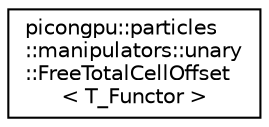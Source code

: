 digraph "Graphical Class Hierarchy"
{
 // LATEX_PDF_SIZE
  edge [fontname="Helvetica",fontsize="10",labelfontname="Helvetica",labelfontsize="10"];
  node [fontname="Helvetica",fontsize="10",shape=record];
  rankdir="LR";
  Node0 [label="picongpu::particles\l::manipulators::unary\l::FreeTotalCellOffset\l\< T_Functor \>",height=0.2,width=0.4,color="black", fillcolor="white", style="filled",URL="$structpicongpu_1_1particles_1_1manipulators_1_1unary_1_1_free_total_cell_offset.html",tooltip="call simple free user defined manipulators and provide the cell information"];
}
